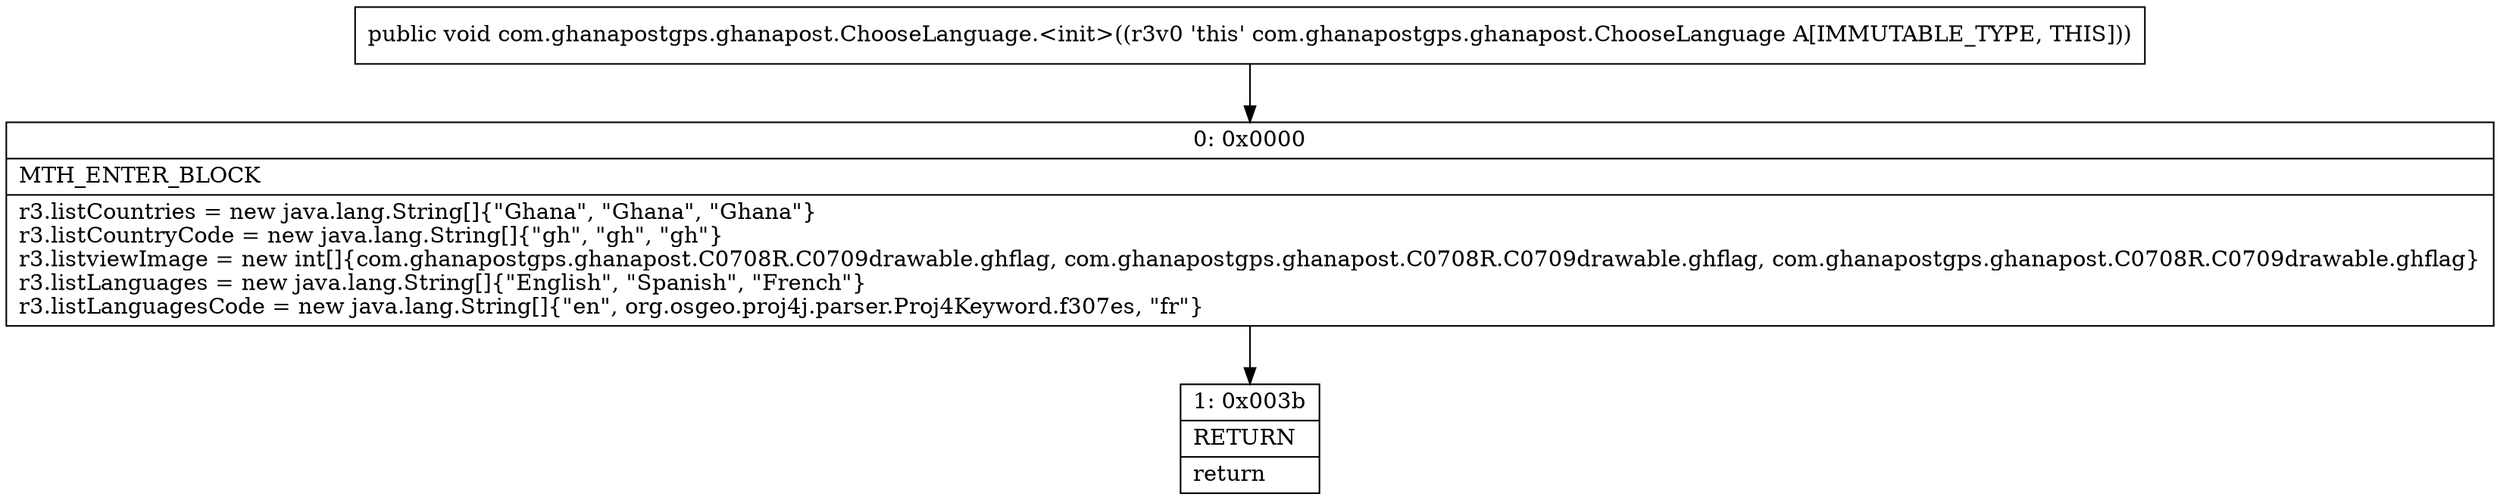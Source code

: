 digraph "CFG forcom.ghanapostgps.ghanapost.ChooseLanguage.\<init\>()V" {
Node_0 [shape=record,label="{0\:\ 0x0000|MTH_ENTER_BLOCK\l|r3.listCountries = new java.lang.String[]\{\"Ghana\", \"Ghana\", \"Ghana\"\}\lr3.listCountryCode = new java.lang.String[]\{\"gh\", \"gh\", \"gh\"\}\lr3.listviewImage = new int[]\{com.ghanapostgps.ghanapost.C0708R.C0709drawable.ghflag, com.ghanapostgps.ghanapost.C0708R.C0709drawable.ghflag, com.ghanapostgps.ghanapost.C0708R.C0709drawable.ghflag\}\lr3.listLanguages = new java.lang.String[]\{\"English\", \"Spanish\", \"French\"\}\lr3.listLanguagesCode = new java.lang.String[]\{\"en\", org.osgeo.proj4j.parser.Proj4Keyword.f307es, \"fr\"\}\l}"];
Node_1 [shape=record,label="{1\:\ 0x003b|RETURN\l|return\l}"];
MethodNode[shape=record,label="{public void com.ghanapostgps.ghanapost.ChooseLanguage.\<init\>((r3v0 'this' com.ghanapostgps.ghanapost.ChooseLanguage A[IMMUTABLE_TYPE, THIS])) }"];
MethodNode -> Node_0;
Node_0 -> Node_1;
}

